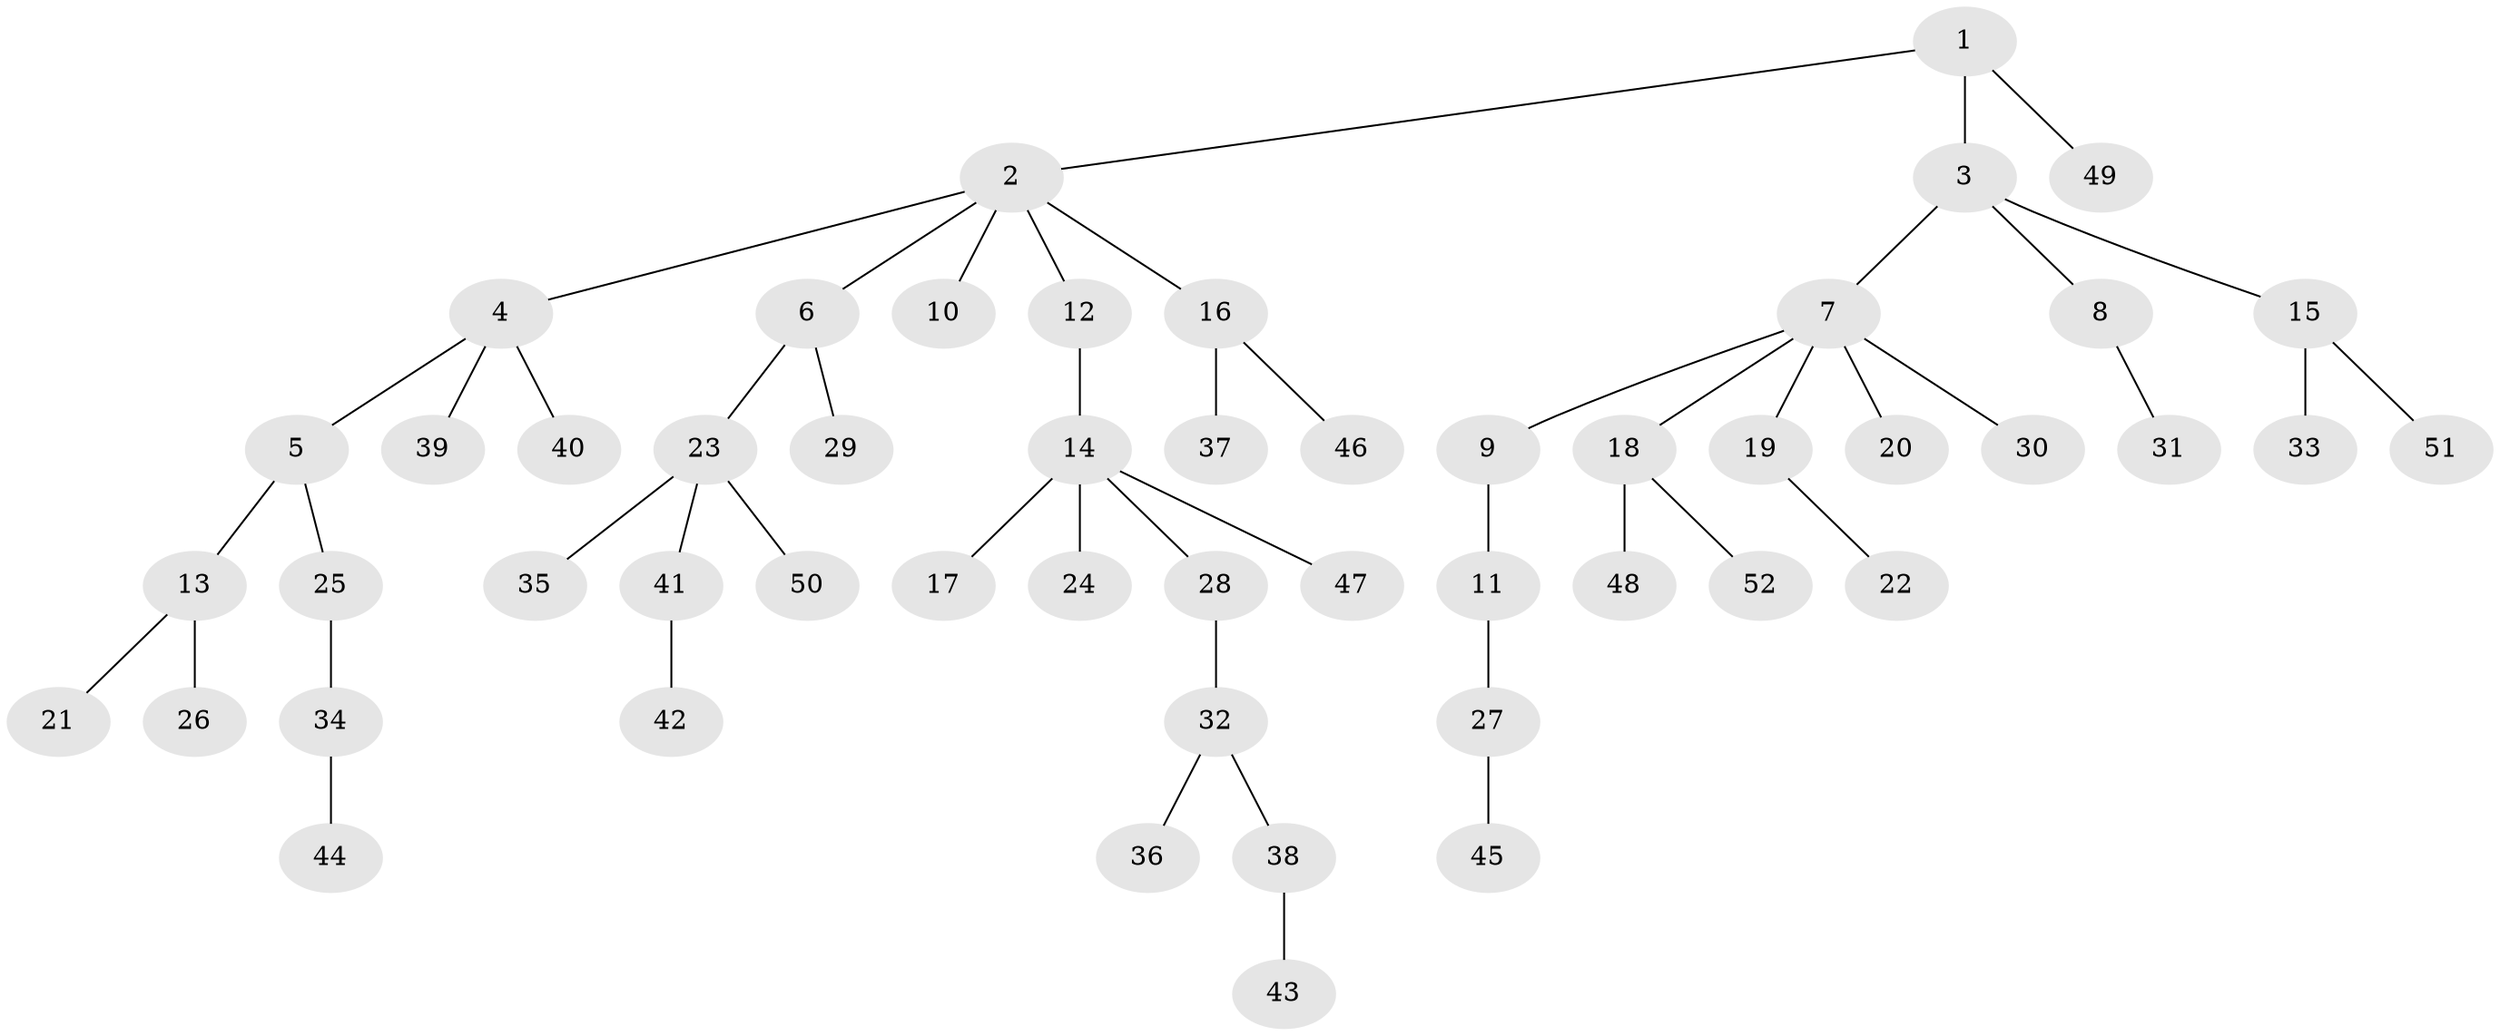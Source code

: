 // Generated by graph-tools (version 1.1) at 2025/26/03/09/25 03:26:27]
// undirected, 52 vertices, 51 edges
graph export_dot {
graph [start="1"]
  node [color=gray90,style=filled];
  1;
  2;
  3;
  4;
  5;
  6;
  7;
  8;
  9;
  10;
  11;
  12;
  13;
  14;
  15;
  16;
  17;
  18;
  19;
  20;
  21;
  22;
  23;
  24;
  25;
  26;
  27;
  28;
  29;
  30;
  31;
  32;
  33;
  34;
  35;
  36;
  37;
  38;
  39;
  40;
  41;
  42;
  43;
  44;
  45;
  46;
  47;
  48;
  49;
  50;
  51;
  52;
  1 -- 2;
  1 -- 3;
  1 -- 49;
  2 -- 4;
  2 -- 6;
  2 -- 10;
  2 -- 12;
  2 -- 16;
  3 -- 7;
  3 -- 8;
  3 -- 15;
  4 -- 5;
  4 -- 39;
  4 -- 40;
  5 -- 13;
  5 -- 25;
  6 -- 23;
  6 -- 29;
  7 -- 9;
  7 -- 18;
  7 -- 19;
  7 -- 20;
  7 -- 30;
  8 -- 31;
  9 -- 11;
  11 -- 27;
  12 -- 14;
  13 -- 21;
  13 -- 26;
  14 -- 17;
  14 -- 24;
  14 -- 28;
  14 -- 47;
  15 -- 33;
  15 -- 51;
  16 -- 37;
  16 -- 46;
  18 -- 48;
  18 -- 52;
  19 -- 22;
  23 -- 35;
  23 -- 41;
  23 -- 50;
  25 -- 34;
  27 -- 45;
  28 -- 32;
  32 -- 36;
  32 -- 38;
  34 -- 44;
  38 -- 43;
  41 -- 42;
}

